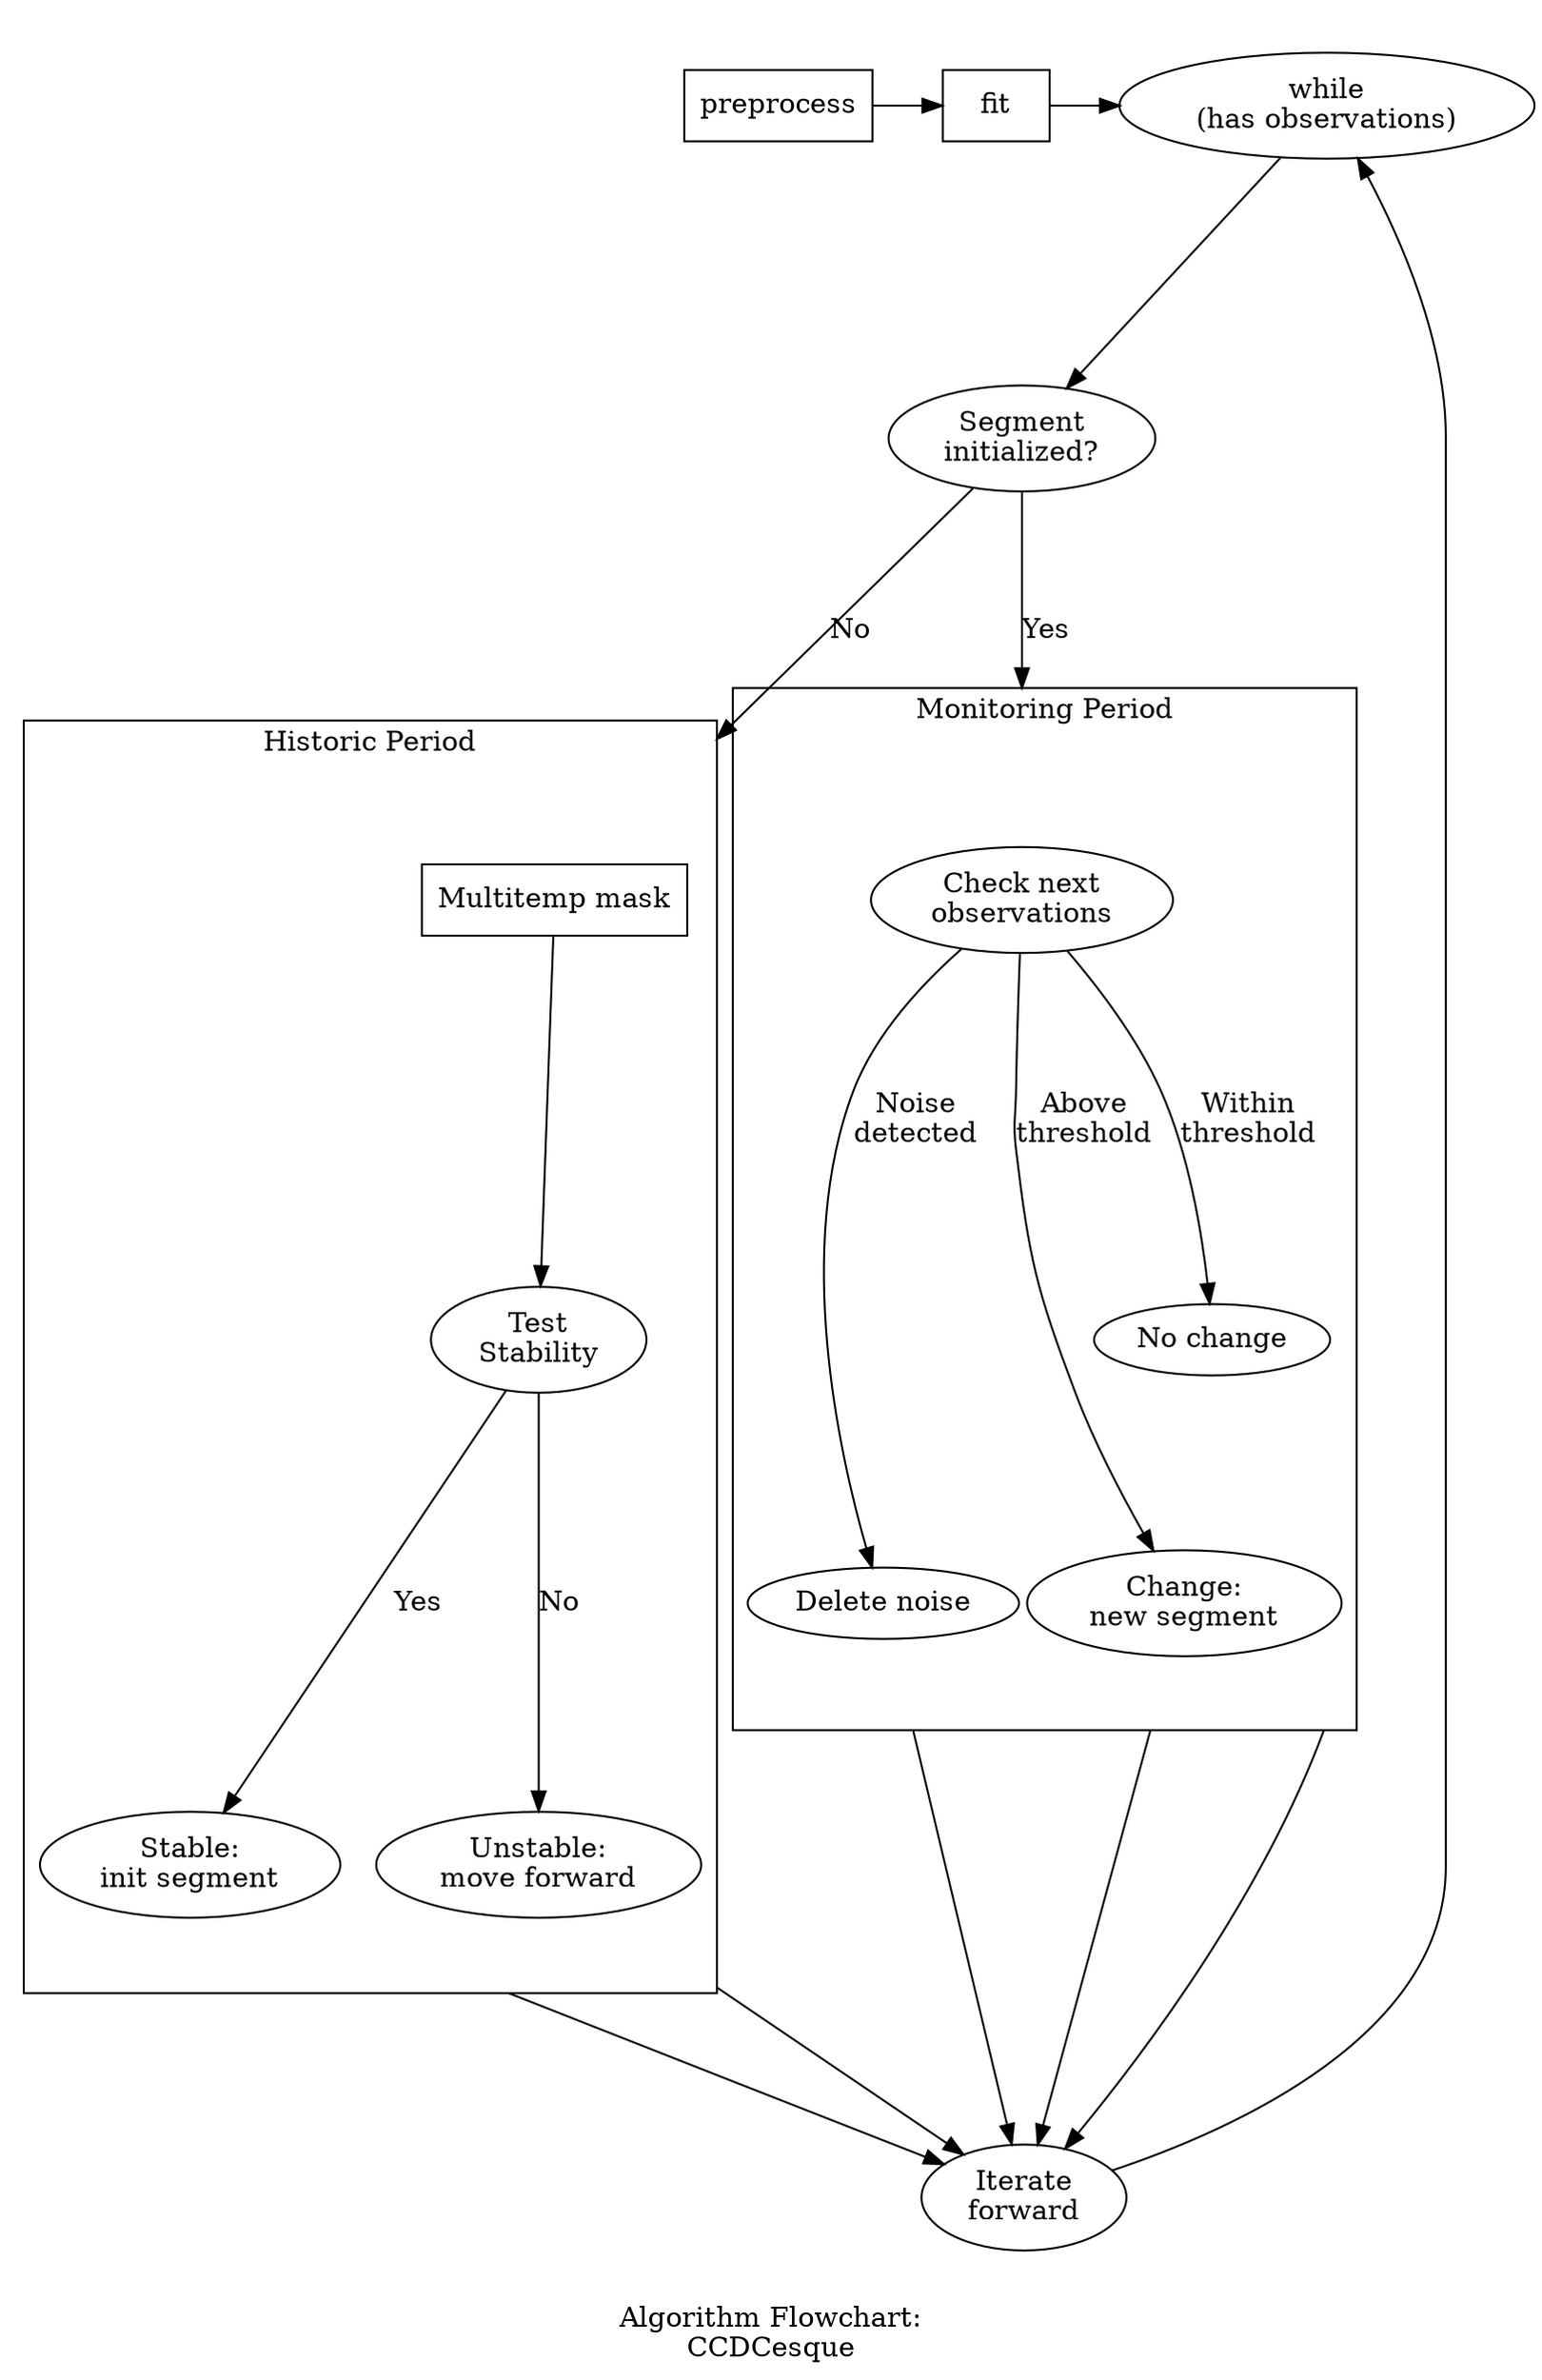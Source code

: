digraph G {
    label = "Algorithm Flowchart:\nCCDCesque"
    compound=true;
    newrank=true;
    ratio=1.5;
    /*ranksep=1.0;*/

    preprocess [label="preprocess" shape="box"];
    fit [label="fit" shape="box"]
    while [label="while\n(has observations)"];
    trained [label="Segment\ninitialized?"];
    end [label="Iterate\nforward"];
    # Training
    clean [label="Multitemp mask" shape="box"];
    stable [label="Test\nStability"];
    is_stable [label="Stable:\ninit segment"]
    is_unstable [label="Unstable:\nmove forward"]
    # Monitoring
    monitor [label="Check next\nobservations"];
    noise [label="Delete noise"]
    change [label="Change:\nnew segment"]
    nochange [label="No change"]

    { rank=min;  preprocess; fit; while; }
    { rank=same; trained; }
    { rank=same; clean; monitor; }
    { rank=max; end; }

    preprocess -> fit -> while -> trained;
    trained -> clean [label="No" lhead=cluster0];
    trained -> monitor [label="Yes" lhead=cluster1];

    subgraph cluster0 {
        label="Historic Period";
        clean -> stable;
        stable -> is_stable [label="Yes"];
        stable -> is_unstable [label="No"];
    }
    subgraph cluster1 {
        label="Monitoring Period"
        monitor -> noise [label="Noise\ndetected"];
        monitor -> change [label="Above\nthreshold"];
        monitor -> nochange [label="Within\nthreshold"];
    }

    noise -> end [ltail=cluster1];
    change -> end [ltail=cluster1];
    nochange -> end [ltail=cluster1];

    is_stable -> end [ltail=cluster0];
    is_unstable -> end [ltail=cluster0];
    end -> while;

}
